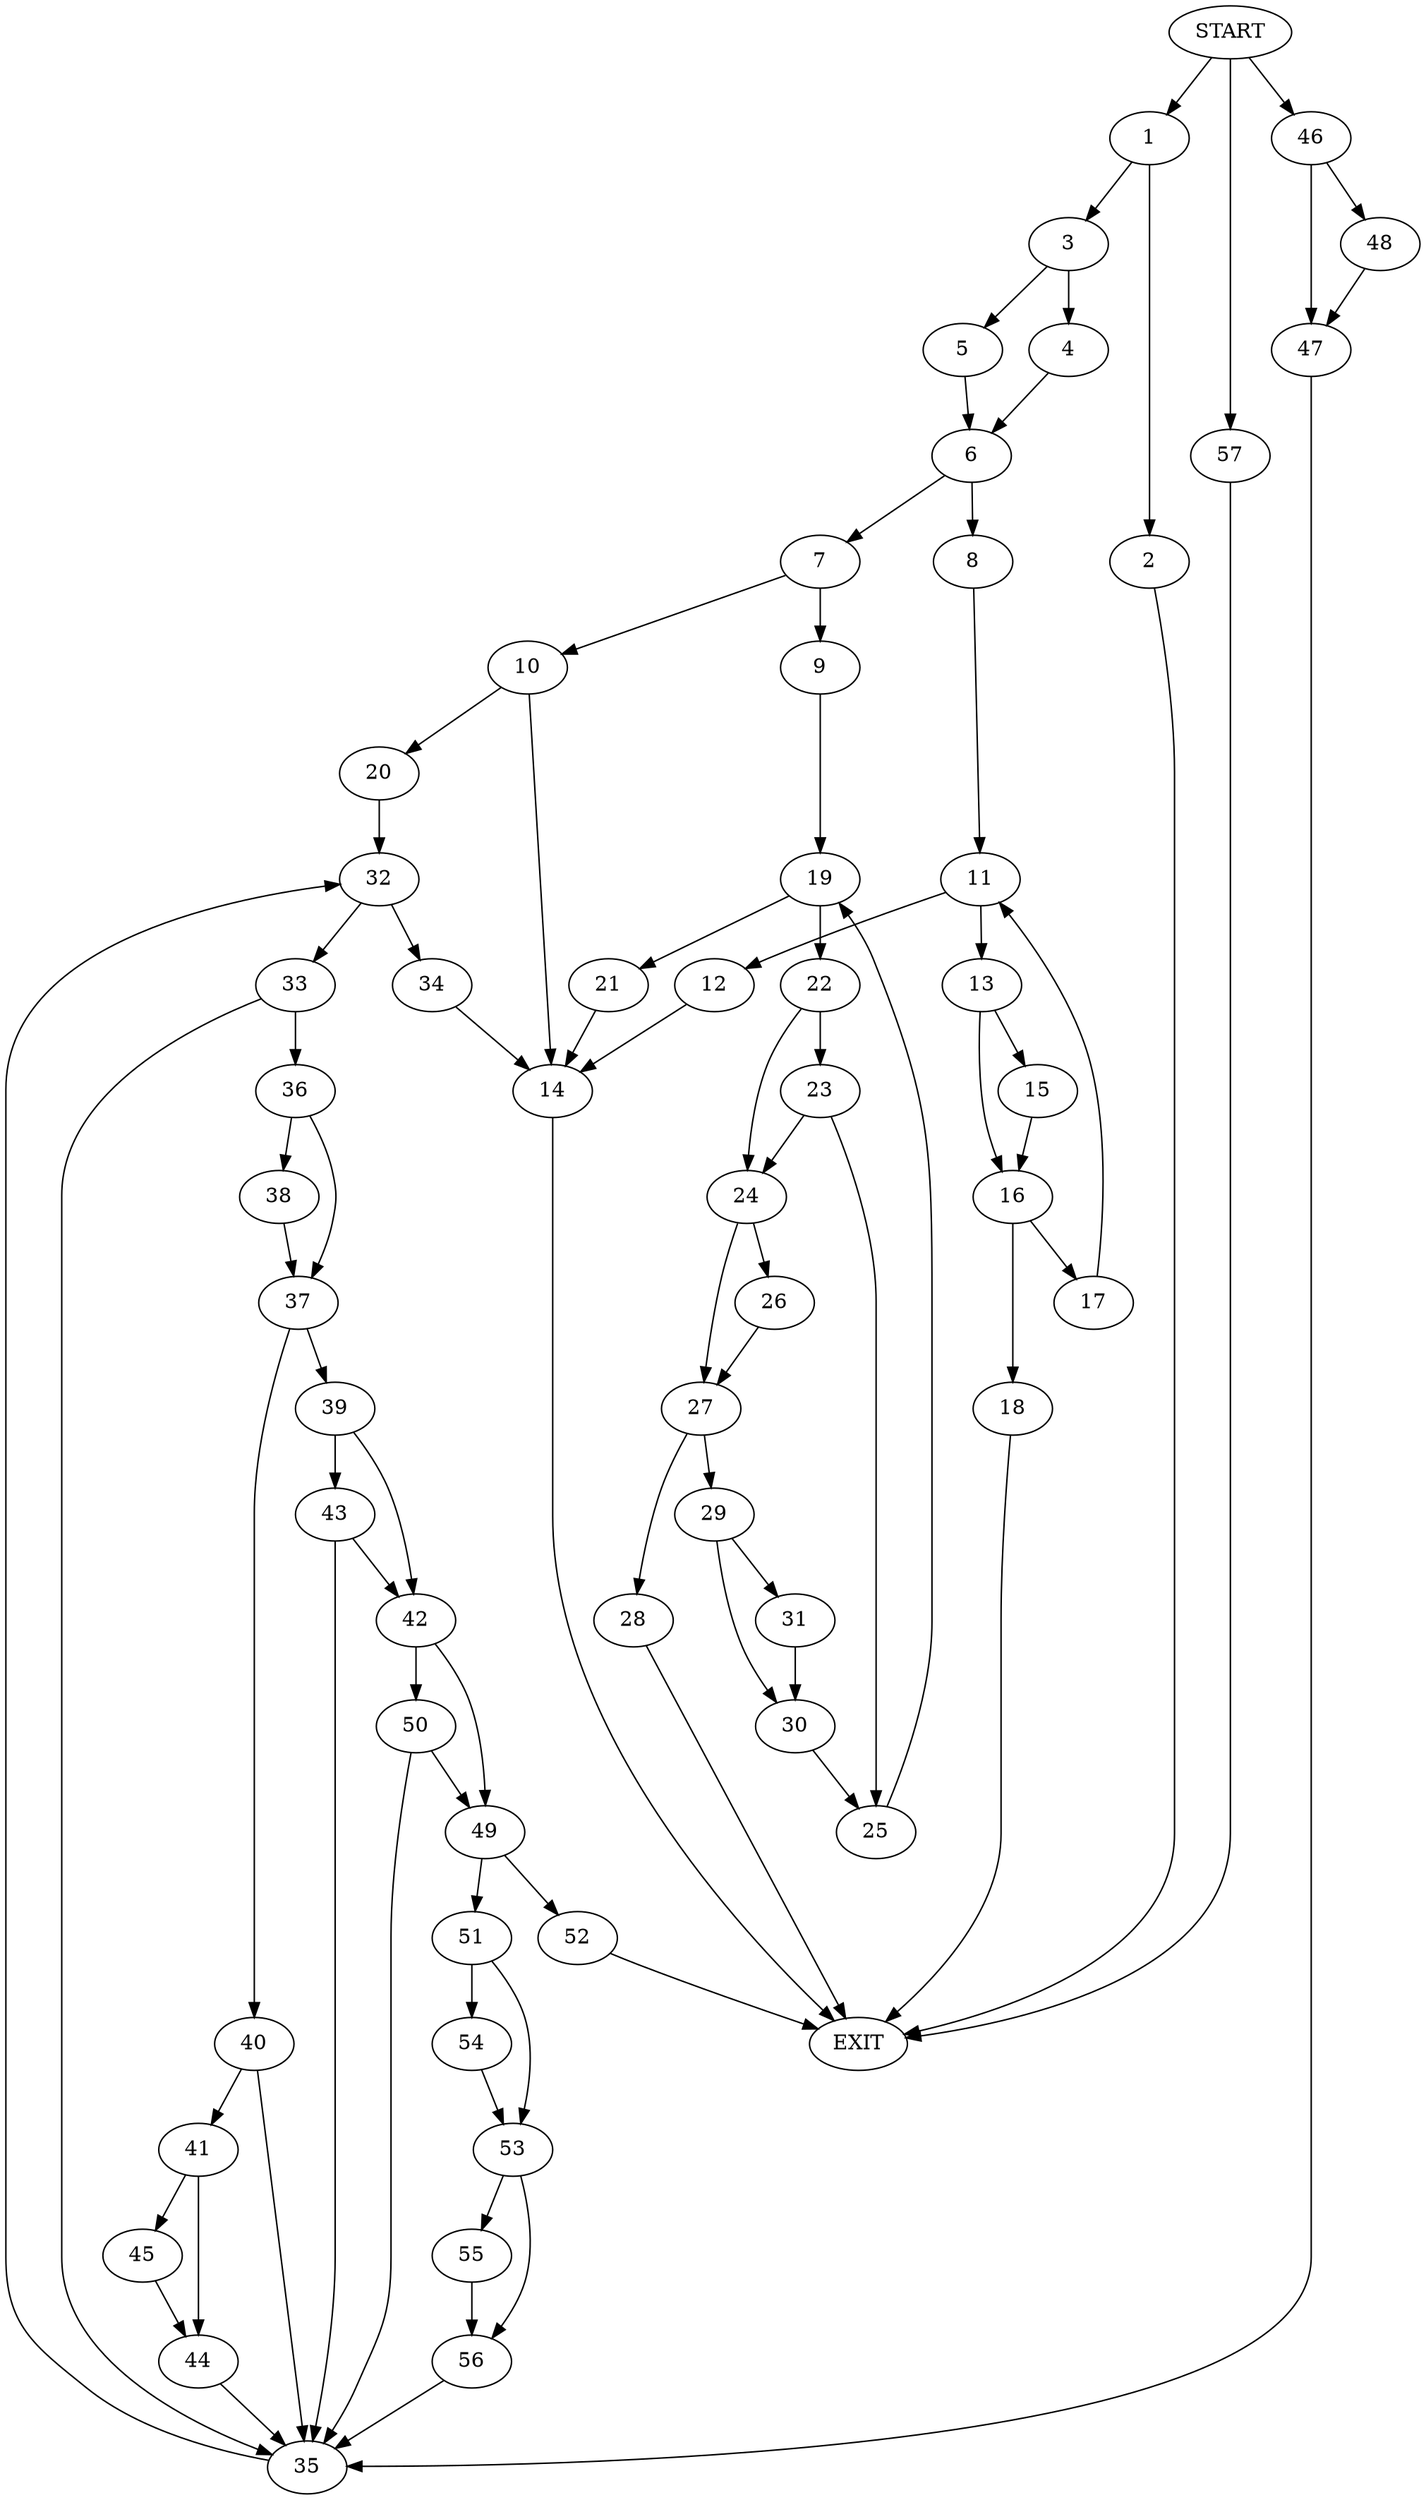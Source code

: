 digraph {
0 [label="START"]
58 [label="EXIT"]
0 -> 1
1 -> 2
1 -> 3
2 -> 58
3 -> 4
3 -> 5
4 -> 6
5 -> 6
6 -> 7
6 -> 8
7 -> 9
7 -> 10
8 -> 11
11 -> 12
11 -> 13
12 -> 14
13 -> 15
13 -> 16
16 -> 17
16 -> 18
15 -> 16
18 -> 58
17 -> 11
14 -> 58
9 -> 19
10 -> 20
10 -> 14
19 -> 21
19 -> 22
21 -> 14
22 -> 23
22 -> 24
23 -> 24
23 -> 25
24 -> 26
24 -> 27
25 -> 19
27 -> 28
27 -> 29
26 -> 27
28 -> 58
29 -> 30
29 -> 31
30 -> 25
31 -> 30
20 -> 32
32 -> 33
32 -> 34
34 -> 14
33 -> 35
33 -> 36
36 -> 37
36 -> 38
35 -> 32
38 -> 37
37 -> 39
37 -> 40
40 -> 35
40 -> 41
39 -> 42
39 -> 43
41 -> 44
41 -> 45
44 -> 35
45 -> 44
0 -> 46
46 -> 47
46 -> 48
48 -> 47
47 -> 35
42 -> 49
42 -> 50
43 -> 35
43 -> 42
50 -> 35
50 -> 49
49 -> 51
49 -> 52
52 -> 58
51 -> 53
51 -> 54
54 -> 53
53 -> 55
53 -> 56
55 -> 56
56 -> 35
0 -> 57
57 -> 58
}
